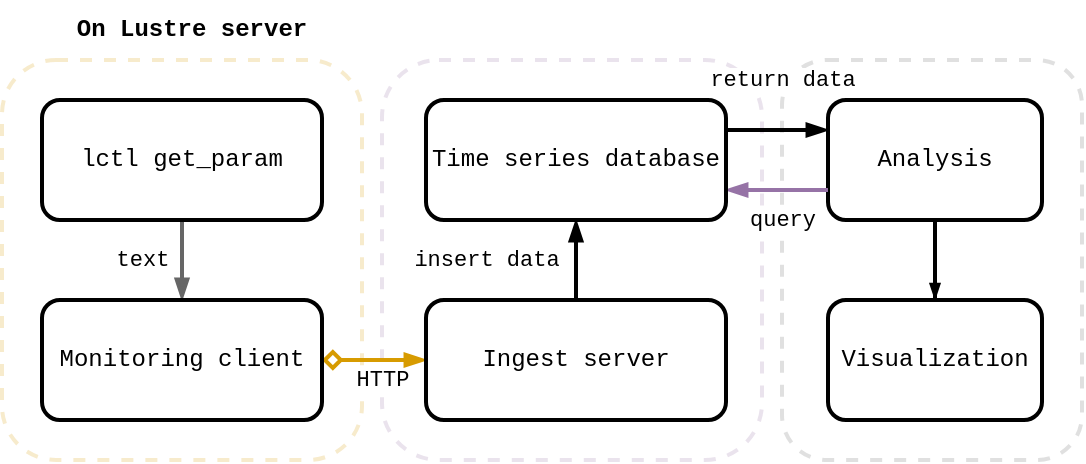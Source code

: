 <mxfile version="20.3.0" type="device"><diagram id="nkQReMaoDUXTgwUwm7uC" name="Page-1"><mxGraphModel dx="963" dy="590" grid="1" gridSize="10" guides="1" tooltips="1" connect="1" arrows="1" fold="1" page="1" pageScale="1" pageWidth="583" pageHeight="827" math="0" shadow="0"><root><mxCell id="0"/><mxCell id="1" parent="0"/><mxCell id="Wh_M8n7J2It5prqBckeL-4" value="" style="rounded=1;whiteSpace=wrap;html=1;strokeWidth=2;fontFamily=Courier New;fillColor=none;dashed=1;strokeColor=#9673a6;opacity=20;" parent="1" vertex="1"><mxGeometry x="212" y="170" width="190" height="200" as="geometry"/></mxCell><mxCell id="PYKcylWrf3t0LSj3RDaE-15" value="" style="rounded=1;whiteSpace=wrap;html=1;strokeWidth=2;fontFamily=Courier New;fillColor=none;dashed=1;fontColor=#333333;strokeColor=#666666;opacity=20;" parent="1" vertex="1"><mxGeometry x="412" y="170" width="150" height="200" as="geometry"/></mxCell><mxCell id="PYKcylWrf3t0LSj3RDaE-14" value="" style="rounded=1;whiteSpace=wrap;html=1;strokeWidth=2;fontFamily=Courier New;fillColor=none;dashed=1;strokeColor=#d79b00;opacity=20;" parent="1" vertex="1"><mxGeometry x="22" y="170" width="180" height="200" as="geometry"/></mxCell><mxCell id="PYKcylWrf3t0LSj3RDaE-3" style="edgeStyle=orthogonalEdgeStyle;rounded=0;orthogonalLoop=1;jettySize=auto;html=1;strokeWidth=2;endArrow=blockThin;endFill=1;startArrow=diamond;startFill=0;fontFamily=Courier New;fillColor=#ffe6cc;strokeColor=#d79b00;" parent="1" source="PYKcylWrf3t0LSj3RDaE-1" target="PYKcylWrf3t0LSj3RDaE-2" edge="1"><mxGeometry relative="1" as="geometry"/></mxCell><mxCell id="Wh_M8n7J2It5prqBckeL-16" value="HTTP" style="edgeLabel;html=1;align=center;verticalAlign=middle;resizable=0;points=[];fontFamily=Courier New;" parent="PYKcylWrf3t0LSj3RDaE-3" vertex="1" connectable="0"><mxGeometry x="-0.238" y="-3" relative="1" as="geometry"><mxPoint x="10" y="7" as="offset"/></mxGeometry></mxCell><mxCell id="PYKcylWrf3t0LSj3RDaE-9" style="edgeStyle=orthogonalEdgeStyle;rounded=0;orthogonalLoop=1;jettySize=auto;html=1;strokeWidth=2;startArrow=blockThin;startFill=1;endArrow=none;endFill=0;fontFamily=Courier New;fillColor=#f5f5f5;strokeColor=#666666;" parent="1" source="PYKcylWrf3t0LSj3RDaE-1" target="PYKcylWrf3t0LSj3RDaE-8" edge="1"><mxGeometry relative="1" as="geometry"/></mxCell><mxCell id="Wh_M8n7J2It5prqBckeL-15" value="text" style="edgeLabel;html=1;align=center;verticalAlign=middle;resizable=0;points=[];fontFamily=Courier New;" parent="PYKcylWrf3t0LSj3RDaE-9" vertex="1" connectable="0"><mxGeometry x="0.164" relative="1" as="geometry"><mxPoint x="-20" y="3" as="offset"/></mxGeometry></mxCell><mxCell id="PYKcylWrf3t0LSj3RDaE-1" value="Monitoring client" style="rounded=1;whiteSpace=wrap;html=1;strokeWidth=2;fontFamily=Courier New;" parent="1" vertex="1"><mxGeometry x="42" y="290" width="140" height="60" as="geometry"/></mxCell><mxCell id="Wh_M8n7J2It5prqBckeL-18" value="" style="edgeStyle=orthogonalEdgeStyle;curved=1;rounded=0;orthogonalLoop=1;jettySize=auto;html=1;strokeWidth=2;startArrow=none;startFill=0;endArrow=blockThin;endFill=1;fontFamily=Courier New;" parent="1" source="PYKcylWrf3t0LSj3RDaE-2" target="PYKcylWrf3t0LSj3RDaE-4" edge="1"><mxGeometry relative="1" as="geometry"/></mxCell><mxCell id="Wh_M8n7J2It5prqBckeL-19" value="insert data" style="edgeLabel;html=1;align=center;verticalAlign=middle;resizable=0;points=[];fontFamily=Courier New;" parent="Wh_M8n7J2It5prqBckeL-18" vertex="1" connectable="0"><mxGeometry x="-0.283" y="-1" relative="1" as="geometry"><mxPoint x="-46" y="-6" as="offset"/></mxGeometry></mxCell><mxCell id="PYKcylWrf3t0LSj3RDaE-2" value="Ingest server" style="rounded=1;whiteSpace=wrap;html=1;strokeWidth=2;fontFamily=Courier New;" parent="1" vertex="1"><mxGeometry x="234" y="290" width="150" height="60" as="geometry"/></mxCell><mxCell id="PYKcylWrf3t0LSj3RDaE-8" value="lctl get_param" style="rounded=1;whiteSpace=wrap;html=1;strokeWidth=2;fontFamily=Courier New;" parent="1" vertex="1"><mxGeometry x="42" y="190" width="140" height="60" as="geometry"/></mxCell><mxCell id="PYKcylWrf3t0LSj3RDaE-10" value="On Lustre server" style="text;html=1;strokeColor=none;fillColor=none;align=center;verticalAlign=middle;whiteSpace=wrap;rounded=0;strokeWidth=2;fontFamily=Courier New;fontStyle=1" parent="1" vertex="1"><mxGeometry x="22" y="140" width="190" height="30" as="geometry"/></mxCell><mxCell id="Wh_M8n7J2It5prqBckeL-7" style="rounded=0;orthogonalLoop=1;jettySize=auto;html=1;exitX=0;exitY=0.25;exitDx=0;exitDy=0;strokeWidth=2;endArrow=none;endFill=0;startArrow=blockThin;startFill=1;fontFamily=Courier New;entryX=1;entryY=0.25;entryDx=0;entryDy=0;" parent="1" source="Wh_M8n7J2It5prqBckeL-3" target="PYKcylWrf3t0LSj3RDaE-4" edge="1"><mxGeometry relative="1" as="geometry"/></mxCell><mxCell id="Wh_M8n7J2It5prqBckeL-14" value="return data" style="edgeLabel;html=1;align=center;verticalAlign=middle;resizable=0;points=[];fontFamily=Courier New;" parent="Wh_M8n7J2It5prqBckeL-7" vertex="1" connectable="0"><mxGeometry x="0.217" relative="1" as="geometry"><mxPoint x="8" y="-25" as="offset"/></mxGeometry></mxCell><mxCell id="Wh_M8n7J2It5prqBckeL-12" style="edgeStyle=orthogonalEdgeStyle;curved=1;rounded=0;orthogonalLoop=1;jettySize=auto;html=1;strokeWidth=2;startArrow=none;startFill=0;endArrow=none;endFill=0;fontFamily=Courier New;" parent="1" source="Wh_M8n7J2It5prqBckeL-3" target="Wh_M8n7J2It5prqBckeL-11" edge="1"><mxGeometry relative="1" as="geometry"/></mxCell><mxCell id="Wh_M8n7J2It5prqBckeL-3" value="Analysis" style="rounded=1;whiteSpace=wrap;html=1;strokeWidth=2;fontFamily=Courier New;" parent="1" vertex="1"><mxGeometry x="435" y="190" width="107" height="60" as="geometry"/></mxCell><mxCell id="Wh_M8n7J2It5prqBckeL-6" style="rounded=0;orthogonalLoop=1;jettySize=auto;html=1;entryX=0;entryY=0.75;entryDx=0;entryDy=0;strokeWidth=2;endArrow=none;endFill=0;startArrow=blockThin;startFill=1;fillColor=#e1d5e7;strokeColor=#9673a6;fontFamily=Courier New;exitX=1;exitY=0.75;exitDx=0;exitDy=0;" parent="1" source="PYKcylWrf3t0LSj3RDaE-4" target="Wh_M8n7J2It5prqBckeL-3" edge="1"><mxGeometry relative="1" as="geometry"><mxPoint x="382" y="240" as="sourcePoint"/></mxGeometry></mxCell><mxCell id="Wh_M8n7J2It5prqBckeL-13" value="query" style="edgeLabel;html=1;align=center;verticalAlign=middle;resizable=0;points=[];fontFamily=Courier New;" parent="Wh_M8n7J2It5prqBckeL-6" vertex="1" connectable="0"><mxGeometry x="-0.137" relative="1" as="geometry"><mxPoint x="6" y="15" as="offset"/></mxGeometry></mxCell><mxCell id="PYKcylWrf3t0LSj3RDaE-4" value="Time series database" style="rounded=1;whiteSpace=wrap;html=1;strokeWidth=2;fontFamily=Courier New;" parent="1" vertex="1"><mxGeometry x="234" y="190" width="150" height="60" as="geometry"/></mxCell><mxCell id="jhZBd_Atxg-XxOJnmns6-1" value="" style="edgeStyle=orthogonalEdgeStyle;rounded=0;orthogonalLoop=1;jettySize=auto;html=1;startArrow=blockThin;startFill=1;endArrow=none;endFill=0;" edge="1" parent="1" source="Wh_M8n7J2It5prqBckeL-11" target="Wh_M8n7J2It5prqBckeL-3"><mxGeometry relative="1" as="geometry"/></mxCell><mxCell id="Wh_M8n7J2It5prqBckeL-11" value="Visualization" style="rounded=1;whiteSpace=wrap;html=1;strokeWidth=2;fontFamily=Courier New;" parent="1" vertex="1"><mxGeometry x="435" y="290" width="107" height="60" as="geometry"/></mxCell></root></mxGraphModel></diagram></mxfile>
